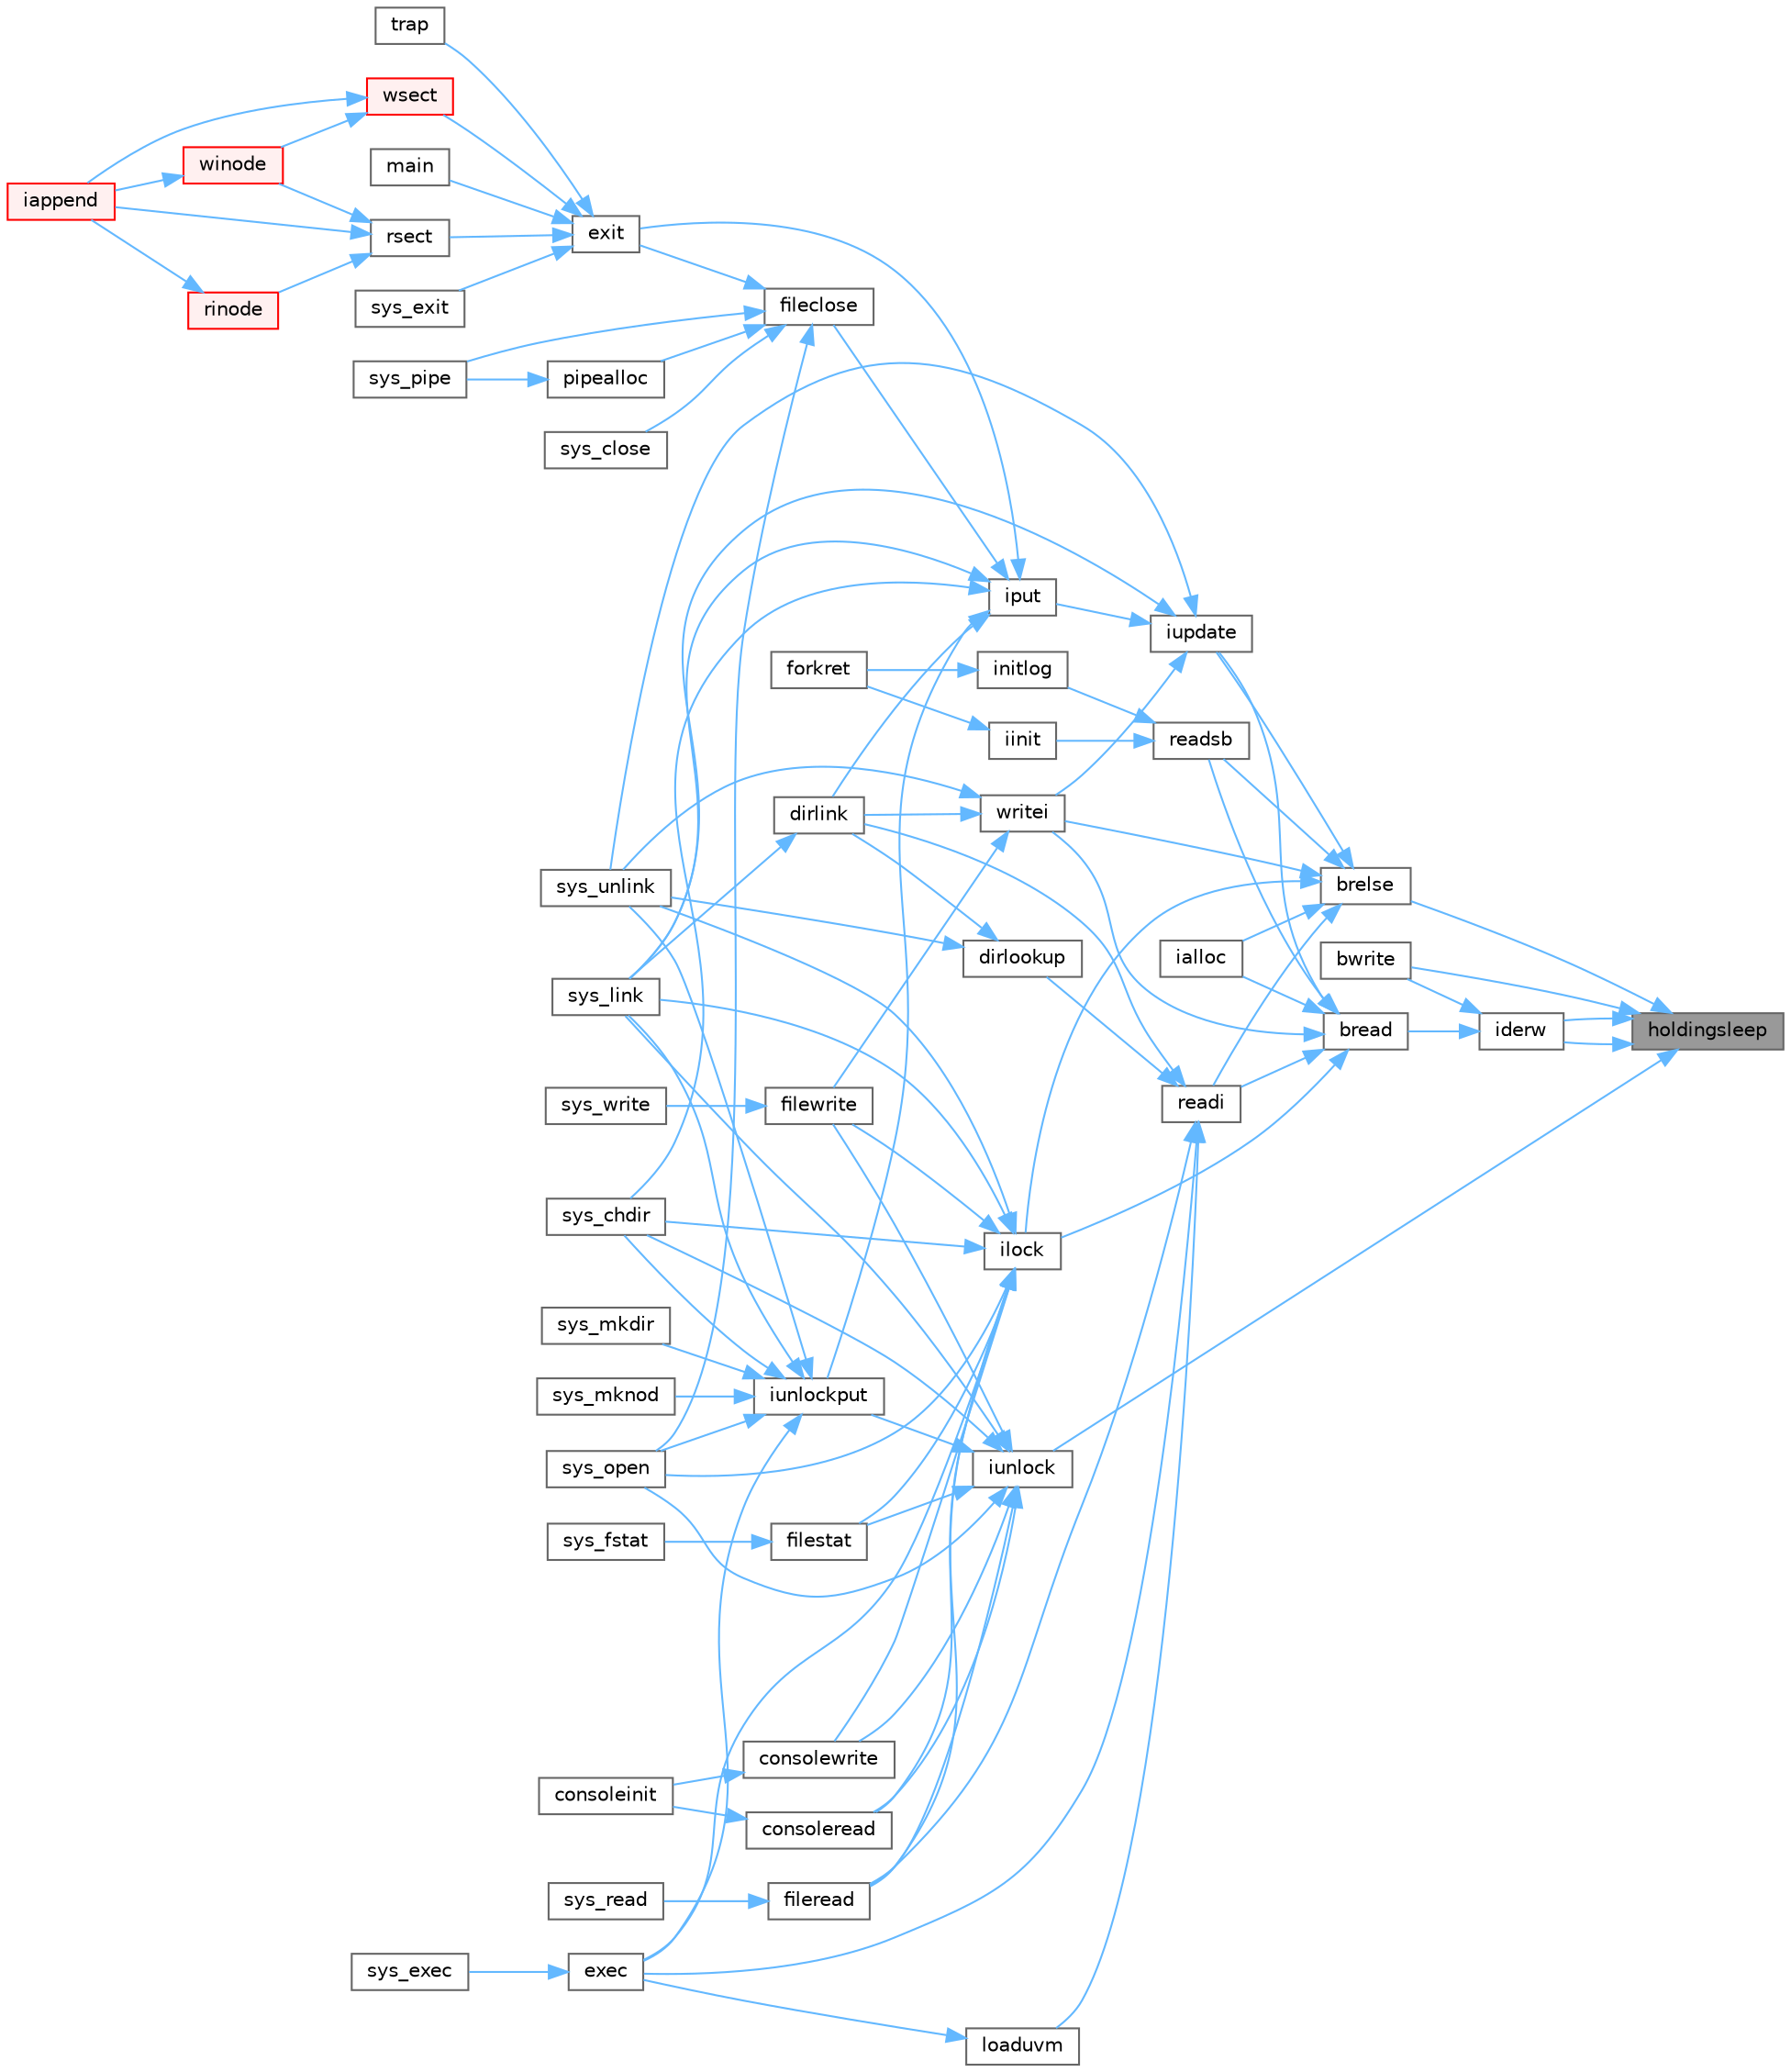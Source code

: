digraph "holdingsleep"
{
 // LATEX_PDF_SIZE
  bgcolor="transparent";
  edge [fontname=Helvetica,fontsize=10,labelfontname=Helvetica,labelfontsize=10];
  node [fontname=Helvetica,fontsize=10,shape=box,height=0.2,width=0.4];
  rankdir="RL";
  Node1 [id="Node000001",label="holdingsleep",height=0.2,width=0.4,color="gray40", fillcolor="grey60", style="filled", fontcolor="black",tooltip=" "];
  Node1 -> Node2 [id="edge1_Node000001_Node000002",dir="back",color="steelblue1",style="solid",tooltip=" "];
  Node2 [id="Node000002",label="brelse",height=0.2,width=0.4,color="grey40", fillcolor="white", style="filled",URL="$dc/de6/bio_8c.html#ab5335aeb503731104314321a78a6d727",tooltip=" "];
  Node2 -> Node3 [id="edge2_Node000002_Node000003",dir="back",color="steelblue1",style="solid",tooltip=" "];
  Node3 [id="Node000003",label="ialloc",height=0.2,width=0.4,color="grey40", fillcolor="white", style="filled",URL="$d2/d5a/fs_8c.html#af95049367381647bc9487af49724b869",tooltip=" "];
  Node2 -> Node4 [id="edge3_Node000002_Node000004",dir="back",color="steelblue1",style="solid",tooltip=" "];
  Node4 [id="Node000004",label="ilock",height=0.2,width=0.4,color="grey40", fillcolor="white", style="filled",URL="$d2/d5a/fs_8c.html#aed28187406d84a3aa71f10c6235a03ec",tooltip=" "];
  Node4 -> Node5 [id="edge4_Node000004_Node000005",dir="back",color="steelblue1",style="solid",tooltip=" "];
  Node5 [id="Node000005",label="consoleread",height=0.2,width=0.4,color="grey40", fillcolor="white", style="filled",URL="$d0/d56/console_8c.html#a28ac85a90987662e306ca8efbfe16074",tooltip=" "];
  Node5 -> Node6 [id="edge5_Node000005_Node000006",dir="back",color="steelblue1",style="solid",tooltip=" "];
  Node6 [id="Node000006",label="consoleinit",height=0.2,width=0.4,color="grey40", fillcolor="white", style="filled",URL="$d0/d56/console_8c.html#ab508ff0f4db26fe35cd25fa648f9ee75",tooltip=" "];
  Node4 -> Node7 [id="edge6_Node000004_Node000007",dir="back",color="steelblue1",style="solid",tooltip=" "];
  Node7 [id="Node000007",label="consolewrite",height=0.2,width=0.4,color="grey40", fillcolor="white", style="filled",URL="$d0/d56/console_8c.html#a6af7eb39268127d389792cec37785666",tooltip=" "];
  Node7 -> Node6 [id="edge7_Node000007_Node000006",dir="back",color="steelblue1",style="solid",tooltip=" "];
  Node4 -> Node8 [id="edge8_Node000004_Node000008",dir="back",color="steelblue1",style="solid",tooltip=" "];
  Node8 [id="Node000008",label="exec",height=0.2,width=0.4,color="grey40", fillcolor="white", style="filled",URL="$df/dc9/exec_8c.html#ace32454ed0d37834dcb1cb4f8b727e6e",tooltip=" "];
  Node8 -> Node9 [id="edge9_Node000008_Node000009",dir="back",color="steelblue1",style="solid",tooltip=" "];
  Node9 [id="Node000009",label="sys_exec",height=0.2,width=0.4,color="grey40", fillcolor="white", style="filled",URL="$d1/d14/sysfile_8c.html#aeaa813ddeb6a5fac3c45714c7351c526",tooltip=" "];
  Node4 -> Node10 [id="edge10_Node000004_Node000010",dir="back",color="steelblue1",style="solid",tooltip=" "];
  Node10 [id="Node000010",label="fileread",height=0.2,width=0.4,color="grey40", fillcolor="white", style="filled",URL="$d6/d13/file_8c.html#a1dc8c87c7e48bdaaf98e9c7047928f29",tooltip=" "];
  Node10 -> Node11 [id="edge11_Node000010_Node000011",dir="back",color="steelblue1",style="solid",tooltip=" "];
  Node11 [id="Node000011",label="sys_read",height=0.2,width=0.4,color="grey40", fillcolor="white", style="filled",URL="$d1/d14/sysfile_8c.html#a54bf714d9e898cbdcbc061b280bbfae0",tooltip=" "];
  Node4 -> Node12 [id="edge12_Node000004_Node000012",dir="back",color="steelblue1",style="solid",tooltip=" "];
  Node12 [id="Node000012",label="filestat",height=0.2,width=0.4,color="grey40", fillcolor="white", style="filled",URL="$d6/d13/file_8c.html#afff8e849fa54dea2a5a27dbb97474607",tooltip=" "];
  Node12 -> Node13 [id="edge13_Node000012_Node000013",dir="back",color="steelblue1",style="solid",tooltip=" "];
  Node13 [id="Node000013",label="sys_fstat",height=0.2,width=0.4,color="grey40", fillcolor="white", style="filled",URL="$d1/d14/sysfile_8c.html#ac243c8f20f5fb2e3e257b5007af2c204",tooltip=" "];
  Node4 -> Node14 [id="edge14_Node000004_Node000014",dir="back",color="steelblue1",style="solid",tooltip=" "];
  Node14 [id="Node000014",label="filewrite",height=0.2,width=0.4,color="grey40", fillcolor="white", style="filled",URL="$d6/d13/file_8c.html#ab8de757a0a9f58dcc6511ea5e46ebb88",tooltip=" "];
  Node14 -> Node15 [id="edge15_Node000014_Node000015",dir="back",color="steelblue1",style="solid",tooltip=" "];
  Node15 [id="Node000015",label="sys_write",height=0.2,width=0.4,color="grey40", fillcolor="white", style="filled",URL="$d1/d14/sysfile_8c.html#a687d939a9e4792af15db96f2c2f34378",tooltip=" "];
  Node4 -> Node16 [id="edge16_Node000004_Node000016",dir="back",color="steelblue1",style="solid",tooltip=" "];
  Node16 [id="Node000016",label="sys_chdir",height=0.2,width=0.4,color="grey40", fillcolor="white", style="filled",URL="$d1/d14/sysfile_8c.html#ad1c5f8693cb35b9605fee09eebdda640",tooltip=" "];
  Node4 -> Node17 [id="edge17_Node000004_Node000017",dir="back",color="steelblue1",style="solid",tooltip=" "];
  Node17 [id="Node000017",label="sys_link",height=0.2,width=0.4,color="grey40", fillcolor="white", style="filled",URL="$d1/d14/sysfile_8c.html#a759600870314007ac558871239122fb7",tooltip=" "];
  Node4 -> Node18 [id="edge18_Node000004_Node000018",dir="back",color="steelblue1",style="solid",tooltip=" "];
  Node18 [id="Node000018",label="sys_open",height=0.2,width=0.4,color="grey40", fillcolor="white", style="filled",URL="$d1/d14/sysfile_8c.html#a74e45efc661ca17c068bc283b3842e6d",tooltip=" "];
  Node4 -> Node19 [id="edge19_Node000004_Node000019",dir="back",color="steelblue1",style="solid",tooltip=" "];
  Node19 [id="Node000019",label="sys_unlink",height=0.2,width=0.4,color="grey40", fillcolor="white", style="filled",URL="$d1/d14/sysfile_8c.html#ae1e58ee11d41f643929520d8c1640da7",tooltip=" "];
  Node2 -> Node20 [id="edge20_Node000002_Node000020",dir="back",color="steelblue1",style="solid",tooltip=" "];
  Node20 [id="Node000020",label="iupdate",height=0.2,width=0.4,color="grey40", fillcolor="white", style="filled",URL="$d2/d5a/fs_8c.html#a7220afa8e5f4bea540eb95879ea7df6e",tooltip=" "];
  Node20 -> Node21 [id="edge21_Node000020_Node000021",dir="back",color="steelblue1",style="solid",tooltip=" "];
  Node21 [id="Node000021",label="iput",height=0.2,width=0.4,color="grey40", fillcolor="white", style="filled",URL="$d2/d5a/fs_8c.html#ab3c447f135c68e4c3c1f8d5866f6e77b",tooltip=" "];
  Node21 -> Node22 [id="edge22_Node000021_Node000022",dir="back",color="steelblue1",style="solid",tooltip=" "];
  Node22 [id="Node000022",label="dirlink",height=0.2,width=0.4,color="grey40", fillcolor="white", style="filled",URL="$d2/d5a/fs_8c.html#a69a135a0e8a06d9f306d77ebc0c1f7a0",tooltip=" "];
  Node22 -> Node17 [id="edge23_Node000022_Node000017",dir="back",color="steelblue1",style="solid",tooltip=" "];
  Node21 -> Node23 [id="edge24_Node000021_Node000023",dir="back",color="steelblue1",style="solid",tooltip=" "];
  Node23 [id="Node000023",label="exit",height=0.2,width=0.4,color="grey40", fillcolor="white", style="filled",URL="$d3/dda/proc_8c.html#aaf98ef7cdde3a0dfb2e49919de3298b1",tooltip=" "];
  Node23 -> Node24 [id="edge25_Node000023_Node000024",dir="back",color="steelblue1",style="solid",tooltip=" "];
  Node24 [id="Node000024",label="main",height=0.2,width=0.4,color="grey40", fillcolor="white", style="filled",URL="$d1/d6a/hello_8c.html#a0ddf1224851353fc92bfbff6f499fa97",tooltip=" "];
  Node23 -> Node25 [id="edge26_Node000023_Node000025",dir="back",color="steelblue1",style="solid",tooltip=" "];
  Node25 [id="Node000025",label="rsect",height=0.2,width=0.4,color="grey40", fillcolor="white", style="filled",URL="$d7/d1f/mkfs_8c.html#a22ea835ad23cd716a962f30e4882ee80",tooltip=" "];
  Node25 -> Node26 [id="edge27_Node000025_Node000026",dir="back",color="steelblue1",style="solid",tooltip=" "];
  Node26 [id="Node000026",label="iappend",height=0.2,width=0.4,color="red", fillcolor="#FFF0F0", style="filled",URL="$d7/d1f/mkfs_8c.html#a268b61616f575ff072f5bb34c83e02e9",tooltip=" "];
  Node25 -> Node28 [id="edge28_Node000025_Node000028",dir="back",color="steelblue1",style="solid",tooltip=" "];
  Node28 [id="Node000028",label="rinode",height=0.2,width=0.4,color="red", fillcolor="#FFF0F0", style="filled",URL="$d7/d1f/mkfs_8c.html#a3b6cb1258a963010211a8e5ddf99defe",tooltip=" "];
  Node28 -> Node26 [id="edge29_Node000028_Node000026",dir="back",color="steelblue1",style="solid",tooltip=" "];
  Node25 -> Node29 [id="edge30_Node000025_Node000029",dir="back",color="steelblue1",style="solid",tooltip=" "];
  Node29 [id="Node000029",label="winode",height=0.2,width=0.4,color="red", fillcolor="#FFF0F0", style="filled",URL="$d7/d1f/mkfs_8c.html#a2540c48cea7dc865909cfb3f8450a887",tooltip=" "];
  Node29 -> Node26 [id="edge31_Node000029_Node000026",dir="back",color="steelblue1",style="solid",tooltip=" "];
  Node23 -> Node31 [id="edge32_Node000023_Node000031",dir="back",color="steelblue1",style="solid",tooltip=" "];
  Node31 [id="Node000031",label="sys_exit",height=0.2,width=0.4,color="grey40", fillcolor="white", style="filled",URL="$dd/d35/sysproc_8c.html#aee72faa31a0c32b410aba558ef1d59f2",tooltip=" "];
  Node23 -> Node32 [id="edge33_Node000023_Node000032",dir="back",color="steelblue1",style="solid",tooltip=" "];
  Node32 [id="Node000032",label="trap",height=0.2,width=0.4,color="grey40", fillcolor="white", style="filled",URL="$dc/d6f/trap_8c.html#a372d166e36c086c91e5f5d81e5fead3a",tooltip=" "];
  Node23 -> Node33 [id="edge34_Node000023_Node000033",dir="back",color="steelblue1",style="solid",tooltip=" "];
  Node33 [id="Node000033",label="wsect",height=0.2,width=0.4,color="red", fillcolor="#FFF0F0", style="filled",URL="$d7/d1f/mkfs_8c.html#ac62d827d836d1807e4d6f365f32348bb",tooltip=" "];
  Node33 -> Node26 [id="edge35_Node000033_Node000026",dir="back",color="steelblue1",style="solid",tooltip=" "];
  Node33 -> Node29 [id="edge36_Node000033_Node000029",dir="back",color="steelblue1",style="solid",tooltip=" "];
  Node21 -> Node35 [id="edge37_Node000021_Node000035",dir="back",color="steelblue1",style="solid",tooltip=" "];
  Node35 [id="Node000035",label="fileclose",height=0.2,width=0.4,color="grey40", fillcolor="white", style="filled",URL="$d6/d13/file_8c.html#ae557c81ab89c24219146144bb6adaa2c",tooltip=" "];
  Node35 -> Node23 [id="edge38_Node000035_Node000023",dir="back",color="steelblue1",style="solid",tooltip=" "];
  Node35 -> Node36 [id="edge39_Node000035_Node000036",dir="back",color="steelblue1",style="solid",tooltip=" "];
  Node36 [id="Node000036",label="pipealloc",height=0.2,width=0.4,color="grey40", fillcolor="white", style="filled",URL="$d1/d47/pipe_8c.html#a9d6f0c526148e6002b6776619c7563e6",tooltip=" "];
  Node36 -> Node37 [id="edge40_Node000036_Node000037",dir="back",color="steelblue1",style="solid",tooltip=" "];
  Node37 [id="Node000037",label="sys_pipe",height=0.2,width=0.4,color="grey40", fillcolor="white", style="filled",URL="$d1/d14/sysfile_8c.html#a9a70db941def46ec25939e6c2d30e399",tooltip=" "];
  Node35 -> Node38 [id="edge41_Node000035_Node000038",dir="back",color="steelblue1",style="solid",tooltip=" "];
  Node38 [id="Node000038",label="sys_close",height=0.2,width=0.4,color="grey40", fillcolor="white", style="filled",URL="$d1/d14/sysfile_8c.html#a32945488fd39bc405757177b37cd2250",tooltip=" "];
  Node35 -> Node18 [id="edge42_Node000035_Node000018",dir="back",color="steelblue1",style="solid",tooltip=" "];
  Node35 -> Node37 [id="edge43_Node000035_Node000037",dir="back",color="steelblue1",style="solid",tooltip=" "];
  Node21 -> Node39 [id="edge44_Node000021_Node000039",dir="back",color="steelblue1",style="solid",tooltip=" "];
  Node39 [id="Node000039",label="iunlockput",height=0.2,width=0.4,color="grey40", fillcolor="white", style="filled",URL="$d2/d5a/fs_8c.html#a207b3008bae35596c55ec7c4fc6875eb",tooltip=" "];
  Node39 -> Node8 [id="edge45_Node000039_Node000008",dir="back",color="steelblue1",style="solid",tooltip=" "];
  Node39 -> Node16 [id="edge46_Node000039_Node000016",dir="back",color="steelblue1",style="solid",tooltip=" "];
  Node39 -> Node17 [id="edge47_Node000039_Node000017",dir="back",color="steelblue1",style="solid",tooltip=" "];
  Node39 -> Node40 [id="edge48_Node000039_Node000040",dir="back",color="steelblue1",style="solid",tooltip=" "];
  Node40 [id="Node000040",label="sys_mkdir",height=0.2,width=0.4,color="grey40", fillcolor="white", style="filled",URL="$d1/d14/sysfile_8c.html#a057e5bce2de7a87ebfd2dc33967bca4a",tooltip=" "];
  Node39 -> Node41 [id="edge49_Node000039_Node000041",dir="back",color="steelblue1",style="solid",tooltip=" "];
  Node41 [id="Node000041",label="sys_mknod",height=0.2,width=0.4,color="grey40", fillcolor="white", style="filled",URL="$d1/d14/sysfile_8c.html#a25697aa3d828b5878d38170d724adb27",tooltip=" "];
  Node39 -> Node18 [id="edge50_Node000039_Node000018",dir="back",color="steelblue1",style="solid",tooltip=" "];
  Node39 -> Node19 [id="edge51_Node000039_Node000019",dir="back",color="steelblue1",style="solid",tooltip=" "];
  Node21 -> Node16 [id="edge52_Node000021_Node000016",dir="back",color="steelblue1",style="solid",tooltip=" "];
  Node21 -> Node17 [id="edge53_Node000021_Node000017",dir="back",color="steelblue1",style="solid",tooltip=" "];
  Node20 -> Node17 [id="edge54_Node000020_Node000017",dir="back",color="steelblue1",style="solid",tooltip=" "];
  Node20 -> Node19 [id="edge55_Node000020_Node000019",dir="back",color="steelblue1",style="solid",tooltip=" "];
  Node20 -> Node42 [id="edge56_Node000020_Node000042",dir="back",color="steelblue1",style="solid",tooltip=" "];
  Node42 [id="Node000042",label="writei",height=0.2,width=0.4,color="grey40", fillcolor="white", style="filled",URL="$d2/d5a/fs_8c.html#a15858f4d8a4cc1def3d84d03c312836b",tooltip=" "];
  Node42 -> Node22 [id="edge57_Node000042_Node000022",dir="back",color="steelblue1",style="solid",tooltip=" "];
  Node42 -> Node14 [id="edge58_Node000042_Node000014",dir="back",color="steelblue1",style="solid",tooltip=" "];
  Node42 -> Node19 [id="edge59_Node000042_Node000019",dir="back",color="steelblue1",style="solid",tooltip=" "];
  Node2 -> Node43 [id="edge60_Node000002_Node000043",dir="back",color="steelblue1",style="solid",tooltip=" "];
  Node43 [id="Node000043",label="readi",height=0.2,width=0.4,color="grey40", fillcolor="white", style="filled",URL="$d2/d5a/fs_8c.html#a3aba1fa9f6789d09356aec5b96d91fa8",tooltip=" "];
  Node43 -> Node22 [id="edge61_Node000043_Node000022",dir="back",color="steelblue1",style="solid",tooltip=" "];
  Node43 -> Node44 [id="edge62_Node000043_Node000044",dir="back",color="steelblue1",style="solid",tooltip=" "];
  Node44 [id="Node000044",label="dirlookup",height=0.2,width=0.4,color="grey40", fillcolor="white", style="filled",URL="$d2/d5a/fs_8c.html#a5341068f021beac8cf0032b97d231e6f",tooltip=" "];
  Node44 -> Node22 [id="edge63_Node000044_Node000022",dir="back",color="steelblue1",style="solid",tooltip=" "];
  Node44 -> Node19 [id="edge64_Node000044_Node000019",dir="back",color="steelblue1",style="solid",tooltip=" "];
  Node43 -> Node8 [id="edge65_Node000043_Node000008",dir="back",color="steelblue1",style="solid",tooltip=" "];
  Node43 -> Node10 [id="edge66_Node000043_Node000010",dir="back",color="steelblue1",style="solid",tooltip=" "];
  Node43 -> Node45 [id="edge67_Node000043_Node000045",dir="back",color="steelblue1",style="solid",tooltip=" "];
  Node45 [id="Node000045",label="loaduvm",height=0.2,width=0.4,color="grey40", fillcolor="white", style="filled",URL="$de/de9/vm_8c.html#a201acc8337a2893268b61ea5a1ee0d53",tooltip=" "];
  Node45 -> Node8 [id="edge68_Node000045_Node000008",dir="back",color="steelblue1",style="solid",tooltip=" "];
  Node2 -> Node46 [id="edge69_Node000002_Node000046",dir="back",color="steelblue1",style="solid",tooltip=" "];
  Node46 [id="Node000046",label="readsb",height=0.2,width=0.4,color="grey40", fillcolor="white", style="filled",URL="$d2/d5a/fs_8c.html#aff0080b2133027be2e525ca088b40e78",tooltip=" "];
  Node46 -> Node47 [id="edge70_Node000046_Node000047",dir="back",color="steelblue1",style="solid",tooltip=" "];
  Node47 [id="Node000047",label="iinit",height=0.2,width=0.4,color="grey40", fillcolor="white", style="filled",URL="$d2/d5a/fs_8c.html#a301761a27cf266e0bad483272fb31a3c",tooltip=" "];
  Node47 -> Node48 [id="edge71_Node000047_Node000048",dir="back",color="steelblue1",style="solid",tooltip=" "];
  Node48 [id="Node000048",label="forkret",height=0.2,width=0.4,color="grey40", fillcolor="white", style="filled",URL="$d3/dda/proc_8c.html#a11c5d62d28e8121e75235d361158156e",tooltip=" "];
  Node46 -> Node49 [id="edge72_Node000046_Node000049",dir="back",color="steelblue1",style="solid",tooltip=" "];
  Node49 [id="Node000049",label="initlog",height=0.2,width=0.4,color="grey40", fillcolor="white", style="filled",URL="$d7/df8/log_8c.html#ad5e79aaefb91f41b9ef6aeae7ecf4708",tooltip=" "];
  Node49 -> Node48 [id="edge73_Node000049_Node000048",dir="back",color="steelblue1",style="solid",tooltip=" "];
  Node2 -> Node42 [id="edge74_Node000002_Node000042",dir="back",color="steelblue1",style="solid",tooltip=" "];
  Node1 -> Node50 [id="edge75_Node000001_Node000050",dir="back",color="steelblue1",style="solid",tooltip=" "];
  Node50 [id="Node000050",label="bwrite",height=0.2,width=0.4,color="grey40", fillcolor="white", style="filled",URL="$dc/de6/bio_8c.html#a63c899c13b176ddf80064d32225e1298",tooltip=" "];
  Node1 -> Node51 [id="edge76_Node000001_Node000051",dir="back",color="steelblue1",style="solid",tooltip=" "];
  Node51 [id="Node000051",label="iderw",height=0.2,width=0.4,color="grey40", fillcolor="white", style="filled",URL="$da/d9b/memide_8c.html#a7f36b008f02088c86f76e98e05b55af5",tooltip=" "];
  Node51 -> Node52 [id="edge77_Node000051_Node000052",dir="back",color="steelblue1",style="solid",tooltip=" "];
  Node52 [id="Node000052",label="bread",height=0.2,width=0.4,color="grey40", fillcolor="white", style="filled",URL="$dc/de6/bio_8c.html#a30b8d2ef2300ed8e3d879a428fe39898",tooltip=" "];
  Node52 -> Node3 [id="edge78_Node000052_Node000003",dir="back",color="steelblue1",style="solid",tooltip=" "];
  Node52 -> Node4 [id="edge79_Node000052_Node000004",dir="back",color="steelblue1",style="solid",tooltip=" "];
  Node52 -> Node20 [id="edge80_Node000052_Node000020",dir="back",color="steelblue1",style="solid",tooltip=" "];
  Node52 -> Node43 [id="edge81_Node000052_Node000043",dir="back",color="steelblue1",style="solid",tooltip=" "];
  Node52 -> Node46 [id="edge82_Node000052_Node000046",dir="back",color="steelblue1",style="solid",tooltip=" "];
  Node52 -> Node42 [id="edge83_Node000052_Node000042",dir="back",color="steelblue1",style="solid",tooltip=" "];
  Node51 -> Node50 [id="edge84_Node000051_Node000050",dir="back",color="steelblue1",style="solid",tooltip=" "];
  Node1 -> Node51 [id="edge85_Node000001_Node000051",dir="back",color="steelblue1",style="solid",tooltip=" "];
  Node1 -> Node53 [id="edge86_Node000001_Node000053",dir="back",color="steelblue1",style="solid",tooltip=" "];
  Node53 [id="Node000053",label="iunlock",height=0.2,width=0.4,color="grey40", fillcolor="white", style="filled",URL="$d2/d5a/fs_8c.html#ae4e29916219b9293b37f9c34220694fe",tooltip=" "];
  Node53 -> Node5 [id="edge87_Node000053_Node000005",dir="back",color="steelblue1",style="solid",tooltip=" "];
  Node53 -> Node7 [id="edge88_Node000053_Node000007",dir="back",color="steelblue1",style="solid",tooltip=" "];
  Node53 -> Node10 [id="edge89_Node000053_Node000010",dir="back",color="steelblue1",style="solid",tooltip=" "];
  Node53 -> Node12 [id="edge90_Node000053_Node000012",dir="back",color="steelblue1",style="solid",tooltip=" "];
  Node53 -> Node14 [id="edge91_Node000053_Node000014",dir="back",color="steelblue1",style="solid",tooltip=" "];
  Node53 -> Node39 [id="edge92_Node000053_Node000039",dir="back",color="steelblue1",style="solid",tooltip=" "];
  Node53 -> Node16 [id="edge93_Node000053_Node000016",dir="back",color="steelblue1",style="solid",tooltip=" "];
  Node53 -> Node17 [id="edge94_Node000053_Node000017",dir="back",color="steelblue1",style="solid",tooltip=" "];
  Node53 -> Node18 [id="edge95_Node000053_Node000018",dir="back",color="steelblue1",style="solid",tooltip=" "];
}
